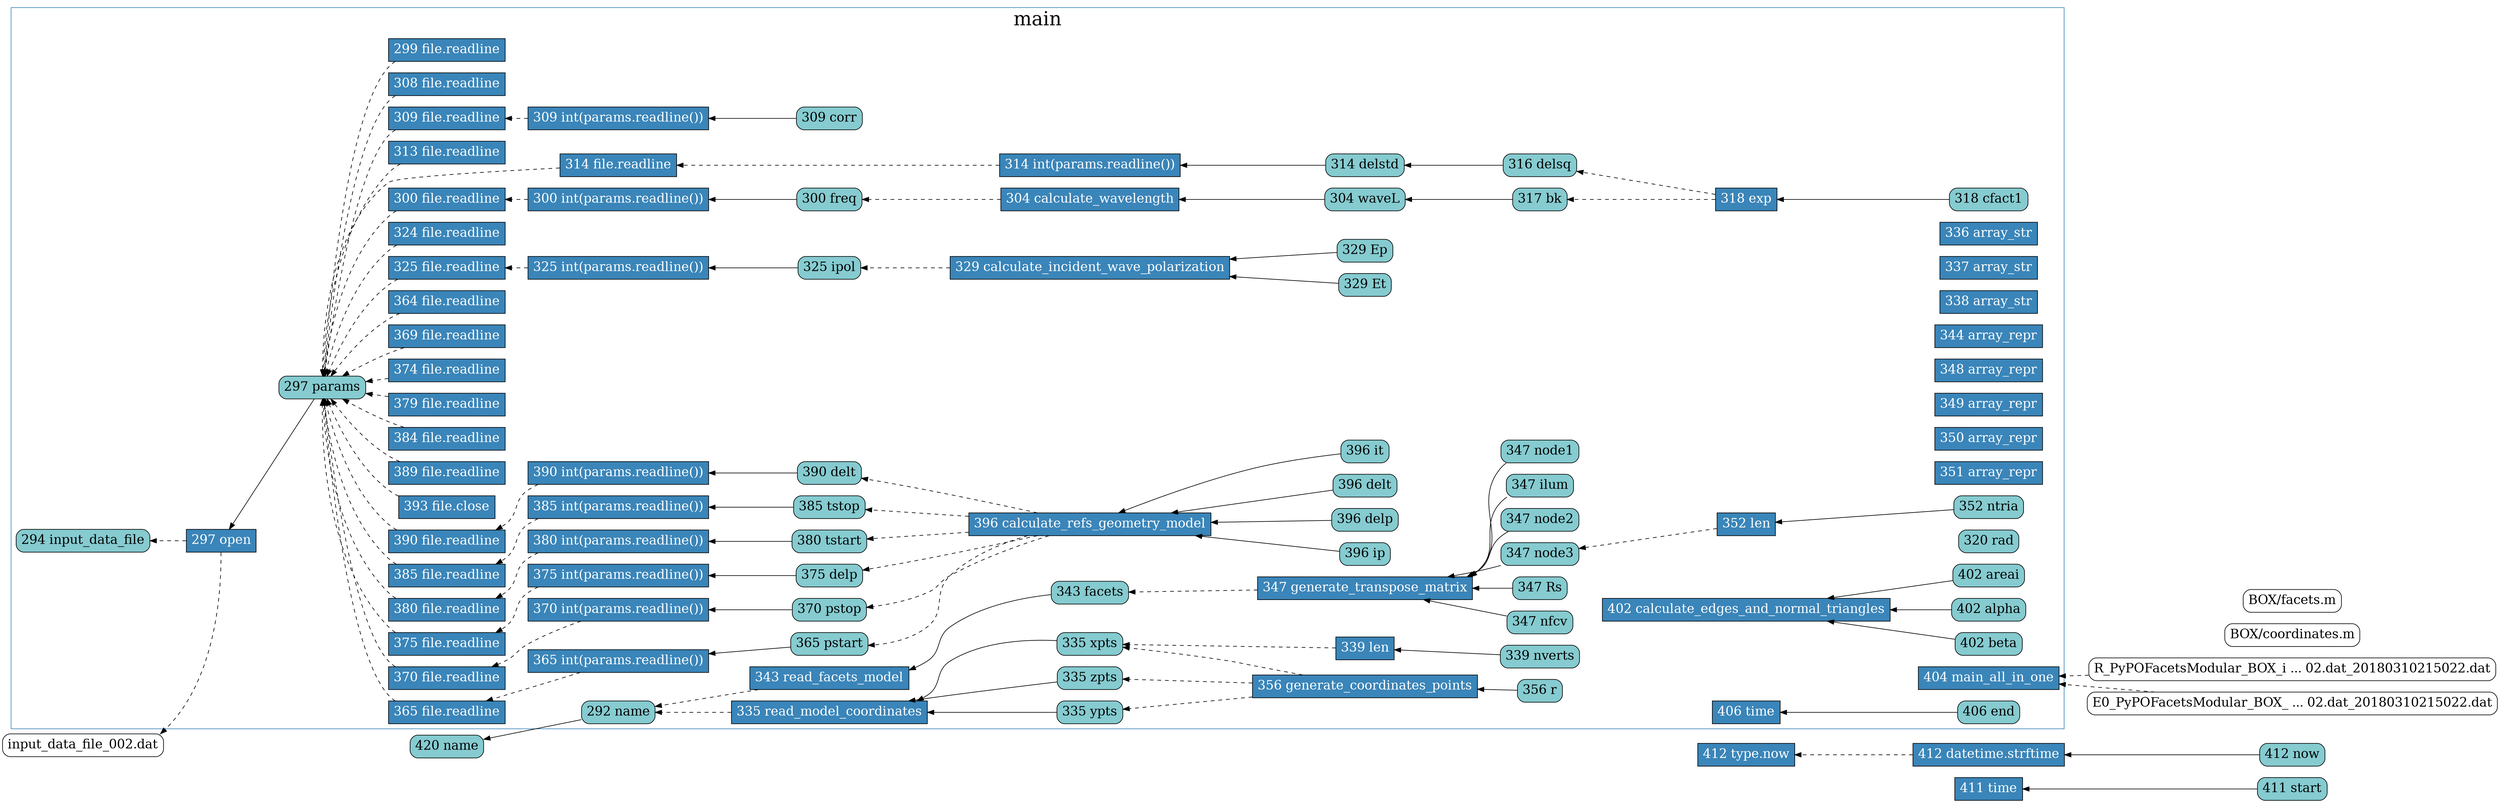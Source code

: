 digraph dependency {
    rankdir=RL;
    node[fontsize=20]
    v_1_40 [label="411 time" fillcolor="#3A85B9" fontcolor="white" shape="box" style="filled"];
    v_1_41 [label="411 start" fillcolor="#85CBD0" fontcolor="black" shape="box" style="rounded,filled"];
    v_1_45 [label="412 type.now" fillcolor="#3A85B9" fontcolor="white" shape="box" style="filled"];
    v_1_48 [label="412 datetime.strftime" fillcolor="#3A85B9" fontcolor="white" shape="box" style="filled"];
    v_1_48 [label="412 datetime.strftime" fillcolor="#3A85B9" fontcolor="white" shape="box" style="filled"];
    v_1_49 [label="412 now" fillcolor="#85CBD0" fontcolor="black" shape="box" style="rounded,filled"];
    subgraph cluster_5  {
        color="#3A85B9";
        fontsize=30;
        label = "main";
        v_5_52 [label="292 name" fillcolor="#85CBD0" fontcolor="black" shape="box" style="rounded,filled"];
        v_5_57 [label="297 open" fillcolor="#3A85B9" fontcolor="white" shape="box" style="filled"];
        v_5_54 [label="294 input_data_file" fillcolor="#85CBD0" fontcolor="black" shape="box" style="rounded,filled"];
        v_5_58 [label="297 params" fillcolor="#85CBD0" fontcolor="black" shape="box" style="rounded,filled"];
        v_5_63 [label="299 file.readline" fillcolor="#3A85B9" fontcolor="white" shape="box" style="filled"];
        v_5_67 [label="300 file.readline" fillcolor="#3A85B9" fontcolor="white" shape="box" style="filled"];
        v_5_69 [label="300 int(params.readline())" fillcolor="#3A85B9" fontcolor="white" shape="box" style="filled"];
        v_5_68 [label="300 freq" fillcolor="#85CBD0" fontcolor="black" shape="box" style="rounded,filled"];
        v_5_77 [label="304 calculate_wavelength" fillcolor="#3A85B9" fontcolor="white" shape="box" style="filled"];
        v_5_78 [label="304 waveL" fillcolor="#85CBD0" fontcolor="black" shape="box" style="rounded,filled"];
        v_5_82 [label="308 file.readline" fillcolor="#3A85B9" fontcolor="white" shape="box" style="filled"];
        v_5_86 [label="309 file.readline" fillcolor="#3A85B9" fontcolor="white" shape="box" style="filled"];
        v_5_87 [label="309 int(params.readline())" fillcolor="#3A85B9" fontcolor="white" shape="box" style="filled"];
        v_5_89 [label="309 corr" fillcolor="#85CBD0" fontcolor="black" shape="box" style="rounded,filled"];
        v_5_94 [label="313 file.readline" fillcolor="#3A85B9" fontcolor="white" shape="box" style="filled"];
        v_5_98 [label="314 file.readline" fillcolor="#3A85B9" fontcolor="white" shape="box" style="filled"];
        v_5_100 [label="314 int(params.readline())" fillcolor="#3A85B9" fontcolor="white" shape="box" style="filled"];
        v_5_99 [label="314 delstd" fillcolor="#85CBD0" fontcolor="black" shape="box" style="rounded,filled"];
        v_5_106 [label="318 exp" fillcolor="#3A85B9" fontcolor="white" shape="box" style="filled"];
        v_5_103 [label="317 bk" fillcolor="#85CBD0" fontcolor="black" shape="box" style="rounded,filled"];
        v_5_102 [label="316 delsq" fillcolor="#85CBD0" fontcolor="black" shape="box" style="rounded,filled"];
        v_5_107 [label="318 cfact1" fillcolor="#85CBD0" fontcolor="black" shape="box" style="rounded,filled"];
        v_5_115 [label="324 file.readline" fillcolor="#3A85B9" fontcolor="white" shape="box" style="filled"];
        v_5_119 [label="325 file.readline" fillcolor="#3A85B9" fontcolor="white" shape="box" style="filled"];
        v_5_120 [label="325 int(params.readline())" fillcolor="#3A85B9" fontcolor="white" shape="box" style="filled"];
        v_5_122 [label="325 ipol" fillcolor="#85CBD0" fontcolor="black" shape="box" style="rounded,filled"];
        v_5_128 [label="329 calculate_incident_wave_polarization" fillcolor="#3A85B9" fontcolor="white" shape="box" style="filled"];
        v_5_129 [label="329 Et" fillcolor="#85CBD0" fontcolor="black" shape="box" style="rounded,filled"];
        v_5_130 [label="329 Ep" fillcolor="#85CBD0" fontcolor="black" shape="box" style="rounded,filled"];
        v_5_152 [label="335 read_model_coordinates" fillcolor="#3A85B9" fontcolor="white" shape="box" style="filled"];
        v_5_153 [label="335 ypts" fillcolor="#85CBD0" fontcolor="black" shape="box" style="rounded,filled"];
        v_5_154 [label="335 xpts" fillcolor="#85CBD0" fontcolor="black" shape="box" style="rounded,filled"];
        v_5_155 [label="335 zpts" fillcolor="#85CBD0" fontcolor="black" shape="box" style="rounded,filled"];
        v_5_158 [label="336 array_str" fillcolor="#3A85B9" fontcolor="white" shape="box" style="filled"];
        v_5_161 [label="337 array_str" fillcolor="#3A85B9" fontcolor="white" shape="box" style="filled"];
        v_5_164 [label="338 array_str" fillcolor="#3A85B9" fontcolor="white" shape="box" style="filled"];
        v_5_168 [label="339 len" fillcolor="#3A85B9" fontcolor="white" shape="box" style="filled"];
        v_5_169 [label="339 nverts" fillcolor="#85CBD0" fontcolor="black" shape="box" style="rounded,filled"];
        v_5_185 [label="343 read_facets_model" fillcolor="#3A85B9" fontcolor="white" shape="box" style="filled"];
        v_5_186 [label="343 facets" fillcolor="#85CBD0" fontcolor="black" shape="box" style="rounded,filled"];
        v_5_189 [label="344 array_repr" fillcolor="#3A85B9" fontcolor="white" shape="box" style="filled"];
        v_5_203 [label="347 generate_transpose_matrix" fillcolor="#3A85B9" fontcolor="white" shape="box" style="filled"];
        v_5_204 [label="347 Rs" fillcolor="#85CBD0" fontcolor="black" shape="box" style="rounded,filled"];
        v_5_205 [label="347 nfcv" fillcolor="#85CBD0" fontcolor="black" shape="box" style="rounded,filled"];
        v_5_206 [label="347 node1" fillcolor="#85CBD0" fontcolor="black" shape="box" style="rounded,filled"];
        v_5_207 [label="347 ilum" fillcolor="#85CBD0" fontcolor="black" shape="box" style="rounded,filled"];
        v_5_208 [label="347 node3" fillcolor="#85CBD0" fontcolor="black" shape="box" style="rounded,filled"];
        v_5_209 [label="347 node2" fillcolor="#85CBD0" fontcolor="black" shape="box" style="rounded,filled"];
        v_5_212 [label="348 array_repr" fillcolor="#3A85B9" fontcolor="white" shape="box" style="filled"];
        v_5_215 [label="349 array_repr" fillcolor="#3A85B9" fontcolor="white" shape="box" style="filled"];
        v_5_218 [label="350 array_repr" fillcolor="#3A85B9" fontcolor="white" shape="box" style="filled"];
        v_5_221 [label="351 array_repr" fillcolor="#3A85B9" fontcolor="white" shape="box" style="filled"];
        v_5_225 [label="352 len" fillcolor="#3A85B9" fontcolor="white" shape="box" style="filled"];
        v_5_226 [label="352 ntria" fillcolor="#85CBD0" fontcolor="black" shape="box" style="rounded,filled"];
        v_5_246 [label="356 generate_coordinates_points" fillcolor="#3A85B9" fontcolor="white" shape="box" style="filled"];
        v_5_247 [label="356 r" fillcolor="#85CBD0" fontcolor="black" shape="box" style="rounded,filled"];
        v_5_251 [label="364 file.readline" fillcolor="#3A85B9" fontcolor="white" shape="box" style="filled"];
        v_5_255 [label="365 file.readline" fillcolor="#3A85B9" fontcolor="white" shape="box" style="filled"];
        v_5_257 [label="365 int(params.readline())" fillcolor="#3A85B9" fontcolor="white" shape="box" style="filled"];
        v_5_256 [label="365 pstart" fillcolor="#85CBD0" fontcolor="black" shape="box" style="rounded,filled"];
        v_5_262 [label="369 file.readline" fillcolor="#3A85B9" fontcolor="white" shape="box" style="filled"];
        v_5_266 [label="370 file.readline" fillcolor="#3A85B9" fontcolor="white" shape="box" style="filled"];
        v_5_268 [label="370 int(params.readline())" fillcolor="#3A85B9" fontcolor="white" shape="box" style="filled"];
        v_5_267 [label="370 pstop" fillcolor="#85CBD0" fontcolor="black" shape="box" style="rounded,filled"];
        v_5_273 [label="374 file.readline" fillcolor="#3A85B9" fontcolor="white" shape="box" style="filled"];
        v_5_277 [label="375 file.readline" fillcolor="#3A85B9" fontcolor="white" shape="box" style="filled"];
        v_5_279 [label="375 int(params.readline())" fillcolor="#3A85B9" fontcolor="white" shape="box" style="filled"];
        v_5_278 [label="375 delp" fillcolor="#85CBD0" fontcolor="black" shape="box" style="rounded,filled"];
        v_5_284 [label="379 file.readline" fillcolor="#3A85B9" fontcolor="white" shape="box" style="filled"];
        v_5_288 [label="380 file.readline" fillcolor="#3A85B9" fontcolor="white" shape="box" style="filled"];
        v_5_289 [label="380 int(params.readline())" fillcolor="#3A85B9" fontcolor="white" shape="box" style="filled"];
        v_5_291 [label="380 tstart" fillcolor="#85CBD0" fontcolor="black" shape="box" style="rounded,filled"];
        v_5_295 [label="384 file.readline" fillcolor="#3A85B9" fontcolor="white" shape="box" style="filled"];
        v_5_299 [label="385 file.readline" fillcolor="#3A85B9" fontcolor="white" shape="box" style="filled"];
        v_5_300 [label="385 int(params.readline())" fillcolor="#3A85B9" fontcolor="white" shape="box" style="filled"];
        v_5_302 [label="385 tstop" fillcolor="#85CBD0" fontcolor="black" shape="box" style="rounded,filled"];
        v_5_306 [label="389 file.readline" fillcolor="#3A85B9" fontcolor="white" shape="box" style="filled"];
        v_5_310 [label="390 file.readline" fillcolor="#3A85B9" fontcolor="white" shape="box" style="filled"];
        v_5_311 [label="390 int(params.readline())" fillcolor="#3A85B9" fontcolor="white" shape="box" style="filled"];
        v_5_313 [label="390 delt" fillcolor="#85CBD0" fontcolor="black" shape="box" style="rounded,filled"];
        v_5_317 [label="393 file.close" fillcolor="#3A85B9" fontcolor="white" shape="box" style="filled"];
        v_5_337 [label="396 calculate_refs_geometry_model" fillcolor="#3A85B9" fontcolor="white" shape="box" style="filled"];
        v_5_109 [label="320 rad" fillcolor="#85CBD0" fontcolor="black" shape="box" style="rounded,filled"];
        v_5_338 [label="396 ip" fillcolor="#85CBD0" fontcolor="black" shape="box" style="rounded,filled"];
        v_5_339 [label="396 it" fillcolor="#85CBD0" fontcolor="black" shape="box" style="rounded,filled"];
        v_5_340 [label="396 delt" fillcolor="#85CBD0" fontcolor="black" shape="box" style="rounded,filled"];
        v_5_341 [label="396 delp" fillcolor="#85CBD0" fontcolor="black" shape="box" style="rounded,filled"];
        v_5_1202 [label="402 calculate_edges_and_normal_triangles" fillcolor="#3A85B9" fontcolor="white" shape="box" style="filled"];
        v_5_1203 [label="402 alpha" fillcolor="#85CBD0" fontcolor="black" shape="box" style="rounded,filled"];
        v_5_1204 [label="402 beta" fillcolor="#85CBD0" fontcolor="black" shape="box" style="rounded,filled"];
        v_5_1205 [label="402 areai" fillcolor="#85CBD0" fontcolor="black" shape="box" style="rounded,filled"];
        v_5_2047 [label="404 main_all_in_one" fillcolor="#3A85B9" fontcolor="white" shape="box" style="filled"];
        v_5_2050 [label="406 time" fillcolor="#3A85B9" fontcolor="white" shape="box" style="filled"];
        v_5_2051 [label="406 end" fillcolor="#85CBD0" fontcolor="black" shape="box" style="rounded,filled"];
    }
    a_1 [label="input_data_file_002.dat" fillcolor="white" fontcolor="black" shape="box" style="rounded,filled"];
    a_2 [label="BOX/coordinates.m" fillcolor="white" fontcolor="black" shape="box" style="rounded,filled"];
    a_4 [label="BOX/facets.m" fillcolor="white" fontcolor="black" shape="box" style="rounded,filled"];
    a_5 [label="R_PyPOFacetsModular_BOX_i ... 02.dat_20180310215022.dat" fillcolor="white" fontcolor="black" shape="box" style="rounded,filled"];
    a_6 [label="E0_PyPOFacetsModular_BOX_ ... 02.dat_20180310215022.dat" fillcolor="white" fontcolor="black" shape="box" style="rounded,filled"];
    v_1_51 [label="420 name" fillcolor="#85CBD0" fontcolor="black" shape="box" style="rounded,filled"];
    v_5_313 -> v_5_311 [style=""];
    v_5_306 -> v_5_58 [style="dashed"];
    v_5_68 -> v_5_69 [style=""];
    v_5_340 -> v_5_337 [style=""];
    v_5_337 -> v_5_302 [style="dashed"];
    v_5_205 -> v_5_203 [style=""];
    v_5_99 -> v_5_100 [style=""];
    v_5_278 -> v_5_279 [style=""];
    v_1_49 -> v_1_48 [style=""];
    v_5_130 -> v_5_128 [style=""];
    v_5_128 -> v_5_122 [style="dashed"];
    v_5_69 -> v_5_67 [style="dashed"];
    v_5_155 -> v_5_152 [style=""];
    v_5_63 -> v_5_58 [style="dashed"];
    v_5_279 -> v_5_277 [style="dashed"];
    v_5_277 -> v_5_58 [style="dashed"];
    v_5_246 -> v_5_153 [style="dashed"];
    v_1_41 -> v_1_40 [style=""];
    v_5_337 -> v_5_256 [style="dashed"];
    v_5_208 -> v_5_203 [style=""];
    v_5_57 -> v_5_54 [style="dashed"];
    a_6 -> v_5_2047 [style="dashed"];
    v_5_52 -> v_1_51 [style=""];
    v_5_153 -> v_5_152 [style=""];
    v_5_302 -> v_5_300 [style=""];
    v_5_107 -> v_5_106 [style=""];
    v_5_77 -> v_5_68 [style="dashed"];
    v_5_87 -> v_5_86 [style="dashed"];
    v_5_119 -> v_5_58 [style="dashed"];
    v_5_337 -> v_5_313 [style="dashed"];
    v_5_257 -> v_5_255 [style="dashed"];
    v_5_247 -> v_5_246 [style=""];
    v_5_103 -> v_5_78 [style=""];
    v_5_120 -> v_5_119 [style="dashed"];
    v_1_48 -> v_1_45 [style="dashed"];
    v_5_337 -> v_5_291 [style="dashed"];
    v_5_267 -> v_5_268 [style=""];
    v_5_288 -> v_5_58 [style="dashed"];
    v_5_284 -> v_5_58 [style="dashed"];
    v_5_94 -> v_5_58 [style="dashed"];
    v_5_256 -> v_5_257 [style=""];
    v_5_339 -> v_5_337 [style=""];
    v_5_100 -> v_5_98 [style="dashed"];
    v_5_273 -> v_5_58 [style="dashed"];
    v_5_209 -> v_5_203 [style=""];
    v_5_152 -> v_5_52 [style="dashed"];
    v_5_207 -> v_5_203 [style=""];
    v_5_338 -> v_5_337 [style=""];
    v_5_185 -> v_5_52 [style="dashed"];
    a_5 -> v_5_2047 [style="dashed"];
    v_5_251 -> v_5_58 [style="dashed"];
    v_5_225 -> v_5_208 [style="dashed"];
    v_5_129 -> v_5_128 [style=""];
    v_5_2051 -> v_5_2050 [style=""];
    v_5_89 -> v_5_87 [style=""];
    v_5_289 -> v_5_288 [style="dashed"];
    v_5_1204 -> v_5_1202 [style=""];
    v_5_299 -> v_5_58 [style="dashed"];
    v_5_311 -> v_5_310 [style="dashed"];
    v_5_122 -> v_5_120 [style=""];
    v_5_300 -> v_5_299 [style="dashed"];
    v_5_203 -> v_5_186 [style="dashed"];
    v_5_115 -> v_5_58 [style="dashed"];
    v_5_262 -> v_5_58 [style="dashed"];
    v_5_226 -> v_5_225 [style=""];
    v_5_246 -> v_5_154 [style="dashed"];
    v_5_78 -> v_5_77 [style=""];
    v_5_82 -> v_5_58 [style="dashed"];
    v_5_295 -> v_5_58 [style="dashed"];
    v_5_154 -> v_5_152 [style=""];
    v_5_317 -> v_5_58 [style="dashed"];
    v_5_102 -> v_5_99 [style=""];
    v_5_57 -> a_1 [style="dashed"];
    v_5_67 -> v_5_58 [style="dashed"];
    v_5_169 -> v_5_168 [style=""];
    v_5_1203 -> v_5_1202 [style=""];
    v_5_341 -> v_5_337 [style=""];
    v_5_206 -> v_5_203 [style=""];
    v_5_106 -> v_5_103 [style="dashed"];
    v_5_98 -> v_5_58 [style="dashed"];
    v_5_310 -> v_5_58 [style="dashed"];
    v_5_268 -> v_5_266 [style="dashed"];
    v_5_255 -> v_5_58 [style="dashed"];
    v_5_266 -> v_5_58 [style="dashed"];
    v_5_291 -> v_5_289 [style=""];
    v_5_1205 -> v_5_1202 [style=""];
    v_5_106 -> v_5_102 [style="dashed"];
    v_5_204 -> v_5_203 [style=""];
    v_5_337 -> v_5_278 [style="dashed"];
    v_5_58 -> v_5_57 [style=""];
    v_5_186 -> v_5_185 [style=""];
    v_5_168 -> v_5_154 [style="dashed"];
    v_5_86 -> v_5_58 [style="dashed"];
    v_5_337 -> v_5_267 [style="dashed"];
    v_5_246 -> v_5_155 [style="dashed"];
}

